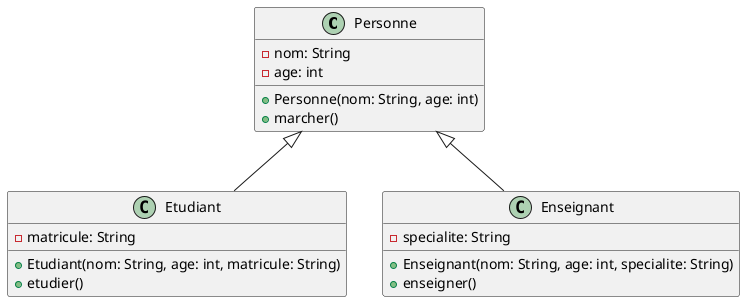 @startuml
class Personne {
    - nom: String
    - age: int
    + Personne(nom: String, age: int)
    + marcher()
}

class Etudiant {
    - matricule: String
    + Etudiant(nom: String, age: int, matricule: String)
    + etudier()
}

class Enseignant {
    - specialite: String
    + Enseignant(nom: String, age: int, specialite: String)
    + enseigner()
}

Personne <|-- Etudiant
Personne <|-- Enseignant
@enduml
